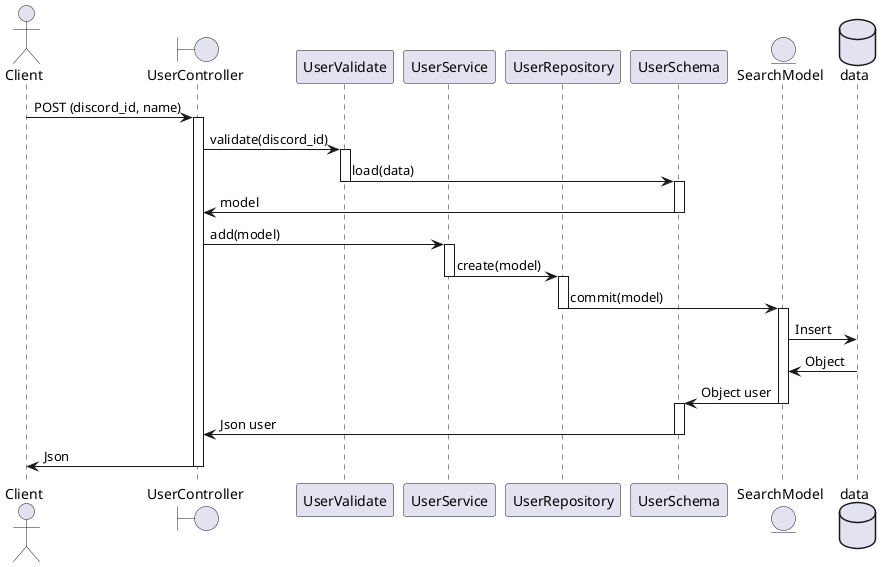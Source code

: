 @startuml

' Almacenar Busquedas mediante bot.

actor Client
boundary UserController

participant UserValidate
participant UserService
participant UserRepository
participant UserSchema
entity SearchModel
database data

Client -> UserController: POST (discord_id, name)
activate UserController
UserController -> UserValidate: validate(discord_id)
activate UserValidate
UserValidate -> UserSchema: load(data)
deactivate UserValidate
activate UserSchema
UserSchema -> UserController: model
deactivate UserSchema
UserController -> UserService: add(model)
activate UserService
UserService -> UserRepository: create(model)
deactivate UserService
activate UserRepository
UserRepository -> SearchModel: commit(model)
deactivate UserRepository
activate SearchModel
SearchModel -> data: Insert
SearchModel <- data: Object
SearchModel -> UserSchema: Object user
deactivate SearchModel
activate UserSchema
UserSchema -> UserController: Json user
deactivate UserSchema
UserController -> Client : Json
deactivate UserController

@enduml